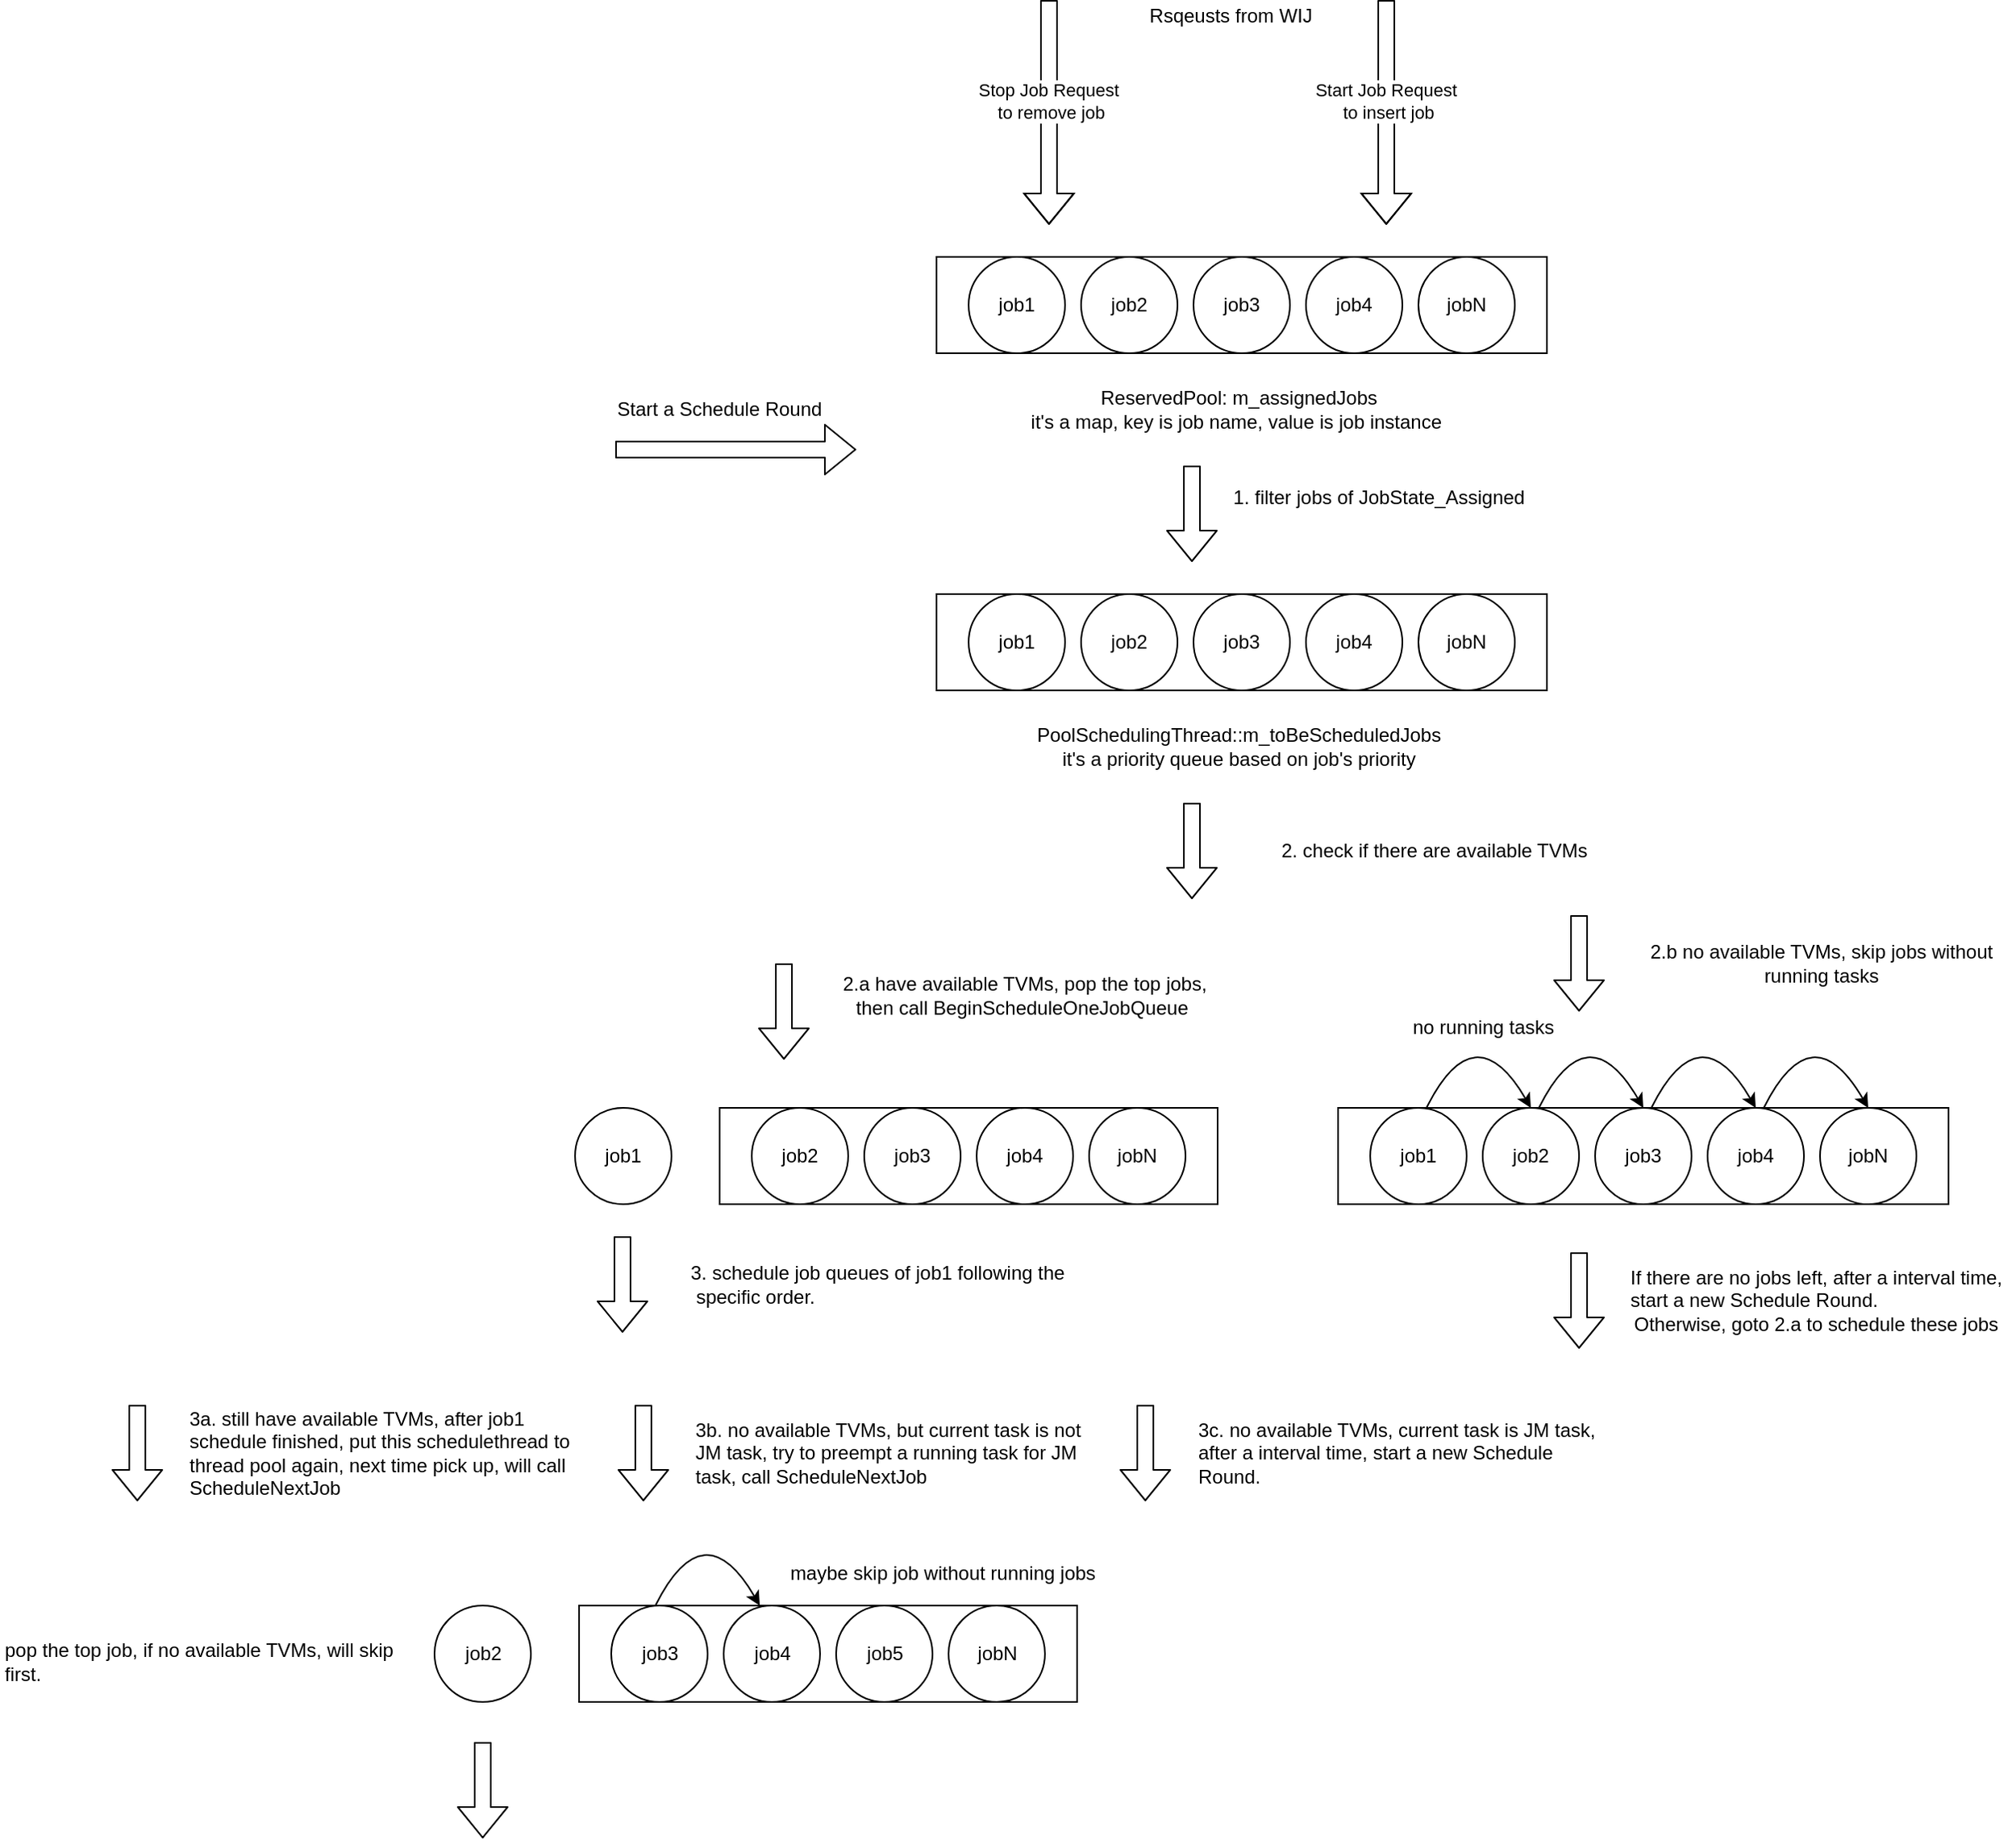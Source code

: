 <mxfile version="13.6.2" type="github">
  <diagram id="Af-E0rmEuBw-firK7_nA" name="Page-1">
    <mxGraphModel dx="2272" dy="762" grid="1" gridSize="10" guides="1" tooltips="1" connect="1" arrows="1" fold="1" page="1" pageScale="1" pageWidth="850" pageHeight="1100" math="0" shadow="0">
      <root>
        <mxCell id="0" />
        <mxCell id="1" parent="0" />
        <mxCell id="HLEY5dHJLPrmfTfhx0Ch-1" value="" style="rounded=0;whiteSpace=wrap;html=1;" vertex="1" parent="1">
          <mxGeometry x="110" y="320" width="380" height="60" as="geometry" />
        </mxCell>
        <mxCell id="HLEY5dHJLPrmfTfhx0Ch-2" value="job1" style="ellipse;whiteSpace=wrap;html=1;aspect=fixed;" vertex="1" parent="1">
          <mxGeometry x="130" y="320" width="60" height="60" as="geometry" />
        </mxCell>
        <mxCell id="HLEY5dHJLPrmfTfhx0Ch-4" value="job2" style="ellipse;whiteSpace=wrap;html=1;aspect=fixed;" vertex="1" parent="1">
          <mxGeometry x="200" y="320" width="60" height="60" as="geometry" />
        </mxCell>
        <mxCell id="HLEY5dHJLPrmfTfhx0Ch-5" value="job3" style="ellipse;whiteSpace=wrap;html=1;aspect=fixed;" vertex="1" parent="1">
          <mxGeometry x="270" y="320" width="60" height="60" as="geometry" />
        </mxCell>
        <mxCell id="HLEY5dHJLPrmfTfhx0Ch-6" value="job4" style="ellipse;whiteSpace=wrap;html=1;aspect=fixed;" vertex="1" parent="1">
          <mxGeometry x="340" y="320" width="60" height="60" as="geometry" />
        </mxCell>
        <mxCell id="HLEY5dHJLPrmfTfhx0Ch-7" value="jobN" style="ellipse;whiteSpace=wrap;html=1;aspect=fixed;" vertex="1" parent="1">
          <mxGeometry x="410" y="320" width="60" height="60" as="geometry" />
        </mxCell>
        <mxCell id="HLEY5dHJLPrmfTfhx0Ch-8" value="ReservedPool: m_assignedJobs&amp;nbsp;&lt;br&gt;it&#39;s a map, key is job name, value is job instance&amp;nbsp;&amp;nbsp;" style="text;html=1;strokeColor=none;fillColor=none;align=center;verticalAlign=middle;whiteSpace=wrap;rounded=0;" vertex="1" parent="1">
          <mxGeometry x="165" y="400" width="270" height="30" as="geometry" />
        </mxCell>
        <mxCell id="HLEY5dHJLPrmfTfhx0Ch-9" value="" style="shape=flexArrow;endArrow=classic;html=1;" edge="1" parent="1">
          <mxGeometry width="50" height="50" relative="1" as="geometry">
            <mxPoint x="180" y="160" as="sourcePoint" />
            <mxPoint x="180" y="300" as="targetPoint" />
            <Array as="points">
              <mxPoint x="180" y="240" />
            </Array>
          </mxGeometry>
        </mxCell>
        <mxCell id="HLEY5dHJLPrmfTfhx0Ch-11" value="Stop Job Request&amp;nbsp;&lt;br&gt;to remove job" style="edgeLabel;html=1;align=center;verticalAlign=middle;resizable=0;points=[];" vertex="1" connectable="0" parent="HLEY5dHJLPrmfTfhx0Ch-9">
          <mxGeometry x="0.143" y="17" relative="1" as="geometry">
            <mxPoint x="-16" y="-17" as="offset" />
          </mxGeometry>
        </mxCell>
        <mxCell id="HLEY5dHJLPrmfTfhx0Ch-12" value="" style="shape=flexArrow;endArrow=classic;html=1;" edge="1" parent="1">
          <mxGeometry width="50" height="50" relative="1" as="geometry">
            <mxPoint x="390" y="160" as="sourcePoint" />
            <mxPoint x="390" y="300" as="targetPoint" />
            <Array as="points">
              <mxPoint x="390" y="240" />
            </Array>
          </mxGeometry>
        </mxCell>
        <mxCell id="HLEY5dHJLPrmfTfhx0Ch-13" value="Start Job Request&amp;nbsp;&lt;br&gt;to insert job" style="edgeLabel;html=1;align=center;verticalAlign=middle;resizable=0;points=[];" vertex="1" connectable="0" parent="HLEY5dHJLPrmfTfhx0Ch-12">
          <mxGeometry x="0.143" y="17" relative="1" as="geometry">
            <mxPoint x="-16" y="-17" as="offset" />
          </mxGeometry>
        </mxCell>
        <mxCell id="HLEY5dHJLPrmfTfhx0Ch-14" value="Rsqeusts from WIJ&amp;nbsp;" style="text;html=1;strokeColor=none;fillColor=none;align=center;verticalAlign=middle;whiteSpace=wrap;rounded=0;" vertex="1" parent="1">
          <mxGeometry x="240" y="160" width="110" height="20" as="geometry" />
        </mxCell>
        <mxCell id="HLEY5dHJLPrmfTfhx0Ch-16" value="" style="rounded=0;whiteSpace=wrap;html=1;" vertex="1" parent="1">
          <mxGeometry x="110" y="530" width="380" height="60" as="geometry" />
        </mxCell>
        <mxCell id="HLEY5dHJLPrmfTfhx0Ch-17" value="job1" style="ellipse;whiteSpace=wrap;html=1;aspect=fixed;" vertex="1" parent="1">
          <mxGeometry x="130" y="530" width="60" height="60" as="geometry" />
        </mxCell>
        <mxCell id="HLEY5dHJLPrmfTfhx0Ch-18" value="job2" style="ellipse;whiteSpace=wrap;html=1;aspect=fixed;" vertex="1" parent="1">
          <mxGeometry x="200" y="530" width="60" height="60" as="geometry" />
        </mxCell>
        <mxCell id="HLEY5dHJLPrmfTfhx0Ch-19" value="job3" style="ellipse;whiteSpace=wrap;html=1;aspect=fixed;" vertex="1" parent="1">
          <mxGeometry x="270" y="530" width="60" height="60" as="geometry" />
        </mxCell>
        <mxCell id="HLEY5dHJLPrmfTfhx0Ch-20" value="job4" style="ellipse;whiteSpace=wrap;html=1;aspect=fixed;" vertex="1" parent="1">
          <mxGeometry x="340" y="530" width="60" height="60" as="geometry" />
        </mxCell>
        <mxCell id="HLEY5dHJLPrmfTfhx0Ch-21" value="jobN" style="ellipse;whiteSpace=wrap;html=1;aspect=fixed;" vertex="1" parent="1">
          <mxGeometry x="410" y="530" width="60" height="60" as="geometry" />
        </mxCell>
        <mxCell id="HLEY5dHJLPrmfTfhx0Ch-22" value="" style="shape=flexArrow;endArrow=classic;html=1;" edge="1" parent="1">
          <mxGeometry width="50" height="50" relative="1" as="geometry">
            <mxPoint x="269" y="450" as="sourcePoint" />
            <mxPoint x="269" y="510" as="targetPoint" />
          </mxGeometry>
        </mxCell>
        <mxCell id="HLEY5dHJLPrmfTfhx0Ch-24" value="1. filter jobs of JobState_Assigned" style="text;html=1;align=center;verticalAlign=middle;resizable=0;points=[];autosize=1;" vertex="1" parent="1">
          <mxGeometry x="285" y="460" width="200" height="20" as="geometry" />
        </mxCell>
        <mxCell id="HLEY5dHJLPrmfTfhx0Ch-26" value="PoolSchedulingThread::m_toBeScheduledJobs&amp;nbsp;&lt;br&gt;it&#39;s a priority queue based on job&#39;s priority&amp;nbsp;" style="text;html=1;strokeColor=none;fillColor=none;align=center;verticalAlign=middle;whiteSpace=wrap;rounded=0;" vertex="1" parent="1">
          <mxGeometry x="135" y="610" width="330" height="30" as="geometry" />
        </mxCell>
        <mxCell id="HLEY5dHJLPrmfTfhx0Ch-29" value="" style="shape=flexArrow;endArrow=classic;html=1;" edge="1" parent="1">
          <mxGeometry width="50" height="50" relative="1" as="geometry">
            <mxPoint x="-90" y="440" as="sourcePoint" />
            <mxPoint x="60" y="440" as="targetPoint" />
          </mxGeometry>
        </mxCell>
        <mxCell id="HLEY5dHJLPrmfTfhx0Ch-30" value="Start a Schedule Round" style="text;html=1;strokeColor=none;fillColor=none;align=center;verticalAlign=middle;whiteSpace=wrap;rounded=0;" vertex="1" parent="1">
          <mxGeometry x="-110" y="410" width="170" height="10" as="geometry" />
        </mxCell>
        <mxCell id="HLEY5dHJLPrmfTfhx0Ch-31" value="" style="rounded=0;whiteSpace=wrap;html=1;" vertex="1" parent="1">
          <mxGeometry x="360" y="850" width="380" height="60" as="geometry" />
        </mxCell>
        <mxCell id="HLEY5dHJLPrmfTfhx0Ch-32" value="job1" style="ellipse;whiteSpace=wrap;html=1;aspect=fixed;" vertex="1" parent="1">
          <mxGeometry x="380" y="850" width="60" height="60" as="geometry" />
        </mxCell>
        <mxCell id="HLEY5dHJLPrmfTfhx0Ch-33" value="job2" style="ellipse;whiteSpace=wrap;html=1;aspect=fixed;" vertex="1" parent="1">
          <mxGeometry x="450" y="850" width="60" height="60" as="geometry" />
        </mxCell>
        <mxCell id="HLEY5dHJLPrmfTfhx0Ch-34" value="job3" style="ellipse;whiteSpace=wrap;html=1;aspect=fixed;" vertex="1" parent="1">
          <mxGeometry x="520" y="850" width="60" height="60" as="geometry" />
        </mxCell>
        <mxCell id="HLEY5dHJLPrmfTfhx0Ch-35" value="job4" style="ellipse;whiteSpace=wrap;html=1;aspect=fixed;" vertex="1" parent="1">
          <mxGeometry x="590" y="850" width="60" height="60" as="geometry" />
        </mxCell>
        <mxCell id="HLEY5dHJLPrmfTfhx0Ch-36" value="jobN" style="ellipse;whiteSpace=wrap;html=1;aspect=fixed;" vertex="1" parent="1">
          <mxGeometry x="660" y="850" width="60" height="60" as="geometry" />
        </mxCell>
        <mxCell id="HLEY5dHJLPrmfTfhx0Ch-41" value="" style="curved=1;endArrow=classic;html=1;entryX=0.5;entryY=0;entryDx=0;entryDy=0;" edge="1" parent="1" target="HLEY5dHJLPrmfTfhx0Ch-33">
          <mxGeometry width="50" height="50" relative="1" as="geometry">
            <mxPoint x="415" y="850" as="sourcePoint" />
            <mxPoint x="465" y="800" as="targetPoint" />
            <Array as="points">
              <mxPoint x="445" y="790" />
            </Array>
          </mxGeometry>
        </mxCell>
        <mxCell id="HLEY5dHJLPrmfTfhx0Ch-42" value="" style="curved=1;endArrow=classic;html=1;entryX=0.5;entryY=0;entryDx=0;entryDy=0;" edge="1" parent="1">
          <mxGeometry width="50" height="50" relative="1" as="geometry">
            <mxPoint x="485" y="850" as="sourcePoint" />
            <mxPoint x="550" y="850" as="targetPoint" />
            <Array as="points">
              <mxPoint x="515" y="790" />
            </Array>
          </mxGeometry>
        </mxCell>
        <mxCell id="HLEY5dHJLPrmfTfhx0Ch-44" value="" style="curved=1;endArrow=classic;html=1;entryX=0.5;entryY=0;entryDx=0;entryDy=0;" edge="1" parent="1">
          <mxGeometry width="50" height="50" relative="1" as="geometry">
            <mxPoint x="555" y="850" as="sourcePoint" />
            <mxPoint x="620" y="850" as="targetPoint" />
            <Array as="points">
              <mxPoint x="585" y="790" />
            </Array>
          </mxGeometry>
        </mxCell>
        <mxCell id="HLEY5dHJLPrmfTfhx0Ch-45" value="" style="curved=1;endArrow=classic;html=1;entryX=0.5;entryY=0;entryDx=0;entryDy=0;" edge="1" parent="1">
          <mxGeometry width="50" height="50" relative="1" as="geometry">
            <mxPoint x="625" y="850" as="sourcePoint" />
            <mxPoint x="690" y="850" as="targetPoint" />
            <Array as="points">
              <mxPoint x="655" y="790" />
            </Array>
          </mxGeometry>
        </mxCell>
        <mxCell id="HLEY5dHJLPrmfTfhx0Ch-47" value="" style="shape=flexArrow;endArrow=classic;html=1;" edge="1" parent="1">
          <mxGeometry width="50" height="50" relative="1" as="geometry">
            <mxPoint x="269" y="660" as="sourcePoint" />
            <mxPoint x="269" y="720" as="targetPoint" />
          </mxGeometry>
        </mxCell>
        <mxCell id="HLEY5dHJLPrmfTfhx0Ch-48" value="2. check if there are available TVMs" style="text;html=1;strokeColor=none;fillColor=none;align=center;verticalAlign=middle;whiteSpace=wrap;rounded=0;" vertex="1" parent="1">
          <mxGeometry x="300" y="670" width="240" height="40" as="geometry" />
        </mxCell>
        <mxCell id="HLEY5dHJLPrmfTfhx0Ch-49" value="no running tasks" style="text;html=1;align=center;verticalAlign=middle;resizable=0;points=[];autosize=1;" vertex="1" parent="1">
          <mxGeometry x="400" y="790" width="100" height="20" as="geometry" />
        </mxCell>
        <mxCell id="HLEY5dHJLPrmfTfhx0Ch-50" value="" style="shape=flexArrow;endArrow=classic;html=1;" edge="1" parent="1">
          <mxGeometry width="50" height="50" relative="1" as="geometry">
            <mxPoint x="510" y="730" as="sourcePoint" />
            <mxPoint x="510" y="790" as="targetPoint" />
          </mxGeometry>
        </mxCell>
        <mxCell id="HLEY5dHJLPrmfTfhx0Ch-51" value="2.b no available TVMs, skip jobs without running tasks" style="text;html=1;strokeColor=none;fillColor=none;align=center;verticalAlign=middle;whiteSpace=wrap;rounded=0;" vertex="1" parent="1">
          <mxGeometry x="541" y="740" width="240" height="40" as="geometry" />
        </mxCell>
        <mxCell id="HLEY5dHJLPrmfTfhx0Ch-52" value="" style="shape=flexArrow;endArrow=classic;html=1;" edge="1" parent="1">
          <mxGeometry width="50" height="50" relative="1" as="geometry">
            <mxPoint x="510" y="940" as="sourcePoint" />
            <mxPoint x="510" y="1000" as="targetPoint" />
          </mxGeometry>
        </mxCell>
        <mxCell id="HLEY5dHJLPrmfTfhx0Ch-53" value="&lt;div style=&quot;text-align: left&quot;&gt;&lt;span&gt;If there are no jobs left, after a interval time, start a new Schedule Round.&amp;nbsp;&lt;/span&gt;&lt;/div&gt;Otherwise, goto 2.a to schedule these jobs&amp;nbsp;&amp;nbsp;" style="text;html=1;strokeColor=none;fillColor=none;align=center;verticalAlign=middle;whiteSpace=wrap;rounded=0;" vertex="1" parent="1">
          <mxGeometry x="541" y="950" width="240" height="40" as="geometry" />
        </mxCell>
        <mxCell id="HLEY5dHJLPrmfTfhx0Ch-54" value="" style="rounded=0;whiteSpace=wrap;html=1;" vertex="1" parent="1">
          <mxGeometry x="-25" y="850" width="310" height="60" as="geometry" />
        </mxCell>
        <mxCell id="HLEY5dHJLPrmfTfhx0Ch-55" value="job1" style="ellipse;whiteSpace=wrap;html=1;aspect=fixed;" vertex="1" parent="1">
          <mxGeometry x="-115" y="850" width="60" height="60" as="geometry" />
        </mxCell>
        <mxCell id="HLEY5dHJLPrmfTfhx0Ch-56" value="job2" style="ellipse;whiteSpace=wrap;html=1;aspect=fixed;" vertex="1" parent="1">
          <mxGeometry x="-5" y="850" width="60" height="60" as="geometry" />
        </mxCell>
        <mxCell id="HLEY5dHJLPrmfTfhx0Ch-57" value="job3" style="ellipse;whiteSpace=wrap;html=1;aspect=fixed;" vertex="1" parent="1">
          <mxGeometry x="65" y="850" width="60" height="60" as="geometry" />
        </mxCell>
        <mxCell id="HLEY5dHJLPrmfTfhx0Ch-58" value="job4" style="ellipse;whiteSpace=wrap;html=1;aspect=fixed;" vertex="1" parent="1">
          <mxGeometry x="135" y="850" width="60" height="60" as="geometry" />
        </mxCell>
        <mxCell id="HLEY5dHJLPrmfTfhx0Ch-59" value="jobN" style="ellipse;whiteSpace=wrap;html=1;aspect=fixed;" vertex="1" parent="1">
          <mxGeometry x="205" y="850" width="60" height="60" as="geometry" />
        </mxCell>
        <mxCell id="HLEY5dHJLPrmfTfhx0Ch-60" value="" style="shape=flexArrow;endArrow=classic;html=1;" edge="1" parent="1">
          <mxGeometry width="50" height="50" relative="1" as="geometry">
            <mxPoint x="15" y="760" as="sourcePoint" />
            <mxPoint x="15" y="820" as="targetPoint" />
          </mxGeometry>
        </mxCell>
        <mxCell id="HLEY5dHJLPrmfTfhx0Ch-61" value="2.a have available TVMs, pop the top jobs, then call BeginScheduleOneJobQueue&amp;nbsp;" style="text;html=1;strokeColor=none;fillColor=none;align=center;verticalAlign=middle;whiteSpace=wrap;rounded=0;" vertex="1" parent="1">
          <mxGeometry x="45" y="760" width="240" height="40" as="geometry" />
        </mxCell>
        <mxCell id="HLEY5dHJLPrmfTfhx0Ch-63" value="" style="shape=flexArrow;endArrow=classic;html=1;" edge="1" parent="1">
          <mxGeometry width="50" height="50" relative="1" as="geometry">
            <mxPoint x="-85.5" y="930" as="sourcePoint" />
            <mxPoint x="-85.5" y="990" as="targetPoint" />
          </mxGeometry>
        </mxCell>
        <mxCell id="HLEY5dHJLPrmfTfhx0Ch-65" value="3. schedule job queues of job1 following the&amp;nbsp; &amp;nbsp;specific order." style="text;html=1;strokeColor=none;fillColor=none;align=left;verticalAlign=middle;whiteSpace=wrap;rounded=0;" vertex="1" parent="1">
          <mxGeometry x="-45" y="940" width="240" height="40" as="geometry" />
        </mxCell>
        <mxCell id="HLEY5dHJLPrmfTfhx0Ch-66" value="" style="shape=flexArrow;endArrow=classic;html=1;" edge="1" parent="1">
          <mxGeometry width="50" height="50" relative="1" as="geometry">
            <mxPoint x="-387.5" y="1035" as="sourcePoint" />
            <mxPoint x="-387.5" y="1095" as="targetPoint" />
          </mxGeometry>
        </mxCell>
        <mxCell id="HLEY5dHJLPrmfTfhx0Ch-67" value="3a. still have available TVMs,&amp;nbsp;after job1 schedule finished, put this schedulethread to thread pool again, next time pick up, will call ScheduleNextJob" style="text;html=1;strokeColor=none;fillColor=none;align=left;verticalAlign=middle;whiteSpace=wrap;rounded=0;" vertex="1" parent="1">
          <mxGeometry x="-357" y="1030" width="259.5" height="70" as="geometry" />
        </mxCell>
        <mxCell id="HLEY5dHJLPrmfTfhx0Ch-68" value="" style="shape=flexArrow;endArrow=classic;html=1;" edge="1" parent="1">
          <mxGeometry width="50" height="50" relative="1" as="geometry">
            <mxPoint x="-72.5" y="1035" as="sourcePoint" />
            <mxPoint x="-72.5" y="1095" as="targetPoint" />
          </mxGeometry>
        </mxCell>
        <mxCell id="HLEY5dHJLPrmfTfhx0Ch-69" value="3b. no available TVMs, but current task is not JM task, try to preempt a running task for JM task, call ScheduleNextJob" style="text;html=1;strokeColor=none;fillColor=none;align=left;verticalAlign=middle;whiteSpace=wrap;rounded=0;" vertex="1" parent="1">
          <mxGeometry x="-42" y="1030" width="259.5" height="70" as="geometry" />
        </mxCell>
        <mxCell id="HLEY5dHJLPrmfTfhx0Ch-70" value="" style="shape=flexArrow;endArrow=classic;html=1;" edge="1" parent="1">
          <mxGeometry width="50" height="50" relative="1" as="geometry">
            <mxPoint x="240" y="1035" as="sourcePoint" />
            <mxPoint x="240" y="1095" as="targetPoint" />
          </mxGeometry>
        </mxCell>
        <mxCell id="HLEY5dHJLPrmfTfhx0Ch-71" value="3c. no available TVMs, current task is JM task, after a interval time, start a new Schedule Round.&amp;nbsp;" style="text;html=1;strokeColor=none;fillColor=none;align=left;verticalAlign=middle;whiteSpace=wrap;rounded=0;" vertex="1" parent="1">
          <mxGeometry x="270.5" y="1030" width="258.5" height="70" as="geometry" />
        </mxCell>
        <mxCell id="HLEY5dHJLPrmfTfhx0Ch-72" value="" style="rounded=0;whiteSpace=wrap;html=1;" vertex="1" parent="1">
          <mxGeometry x="-112.5" y="1160" width="310" height="60" as="geometry" />
        </mxCell>
        <mxCell id="HLEY5dHJLPrmfTfhx0Ch-73" value="job2" style="ellipse;whiteSpace=wrap;html=1;aspect=fixed;" vertex="1" parent="1">
          <mxGeometry x="-202.5" y="1160" width="60" height="60" as="geometry" />
        </mxCell>
        <mxCell id="HLEY5dHJLPrmfTfhx0Ch-74" value="job3" style="ellipse;whiteSpace=wrap;html=1;aspect=fixed;" vertex="1" parent="1">
          <mxGeometry x="-92.5" y="1160" width="60" height="60" as="geometry" />
        </mxCell>
        <mxCell id="HLEY5dHJLPrmfTfhx0Ch-75" value="job4" style="ellipse;whiteSpace=wrap;html=1;aspect=fixed;" vertex="1" parent="1">
          <mxGeometry x="-22.5" y="1160" width="60" height="60" as="geometry" />
        </mxCell>
        <mxCell id="HLEY5dHJLPrmfTfhx0Ch-76" value="job5" style="ellipse;whiteSpace=wrap;html=1;aspect=fixed;" vertex="1" parent="1">
          <mxGeometry x="47.5" y="1160" width="60" height="60" as="geometry" />
        </mxCell>
        <mxCell id="HLEY5dHJLPrmfTfhx0Ch-77" value="jobN" style="ellipse;whiteSpace=wrap;html=1;aspect=fixed;" vertex="1" parent="1">
          <mxGeometry x="117.5" y="1160" width="60" height="60" as="geometry" />
        </mxCell>
        <mxCell id="HLEY5dHJLPrmfTfhx0Ch-78" value="" style="curved=1;endArrow=classic;html=1;entryX=0.5;entryY=0;entryDx=0;entryDy=0;" edge="1" parent="1">
          <mxGeometry width="50" height="50" relative="1" as="geometry">
            <mxPoint x="-65" y="1160" as="sourcePoint" />
            <mxPoint y="1160" as="targetPoint" />
            <Array as="points">
              <mxPoint x="-35" y="1100" />
            </Array>
          </mxGeometry>
        </mxCell>
        <mxCell id="HLEY5dHJLPrmfTfhx0Ch-81" value="maybe skip job without running jobs" style="text;html=1;strokeColor=none;fillColor=none;align=center;verticalAlign=middle;whiteSpace=wrap;rounded=0;" vertex="1" parent="1">
          <mxGeometry x="10" y="1130" width="207.5" height="20" as="geometry" />
        </mxCell>
        <mxCell id="HLEY5dHJLPrmfTfhx0Ch-82" value="" style="shape=flexArrow;endArrow=classic;html=1;" edge="1" parent="1">
          <mxGeometry width="50" height="50" relative="1" as="geometry">
            <mxPoint x="-172.5" y="1245" as="sourcePoint" />
            <mxPoint x="-172.5" y="1305" as="targetPoint" />
          </mxGeometry>
        </mxCell>
        <mxCell id="HLEY5dHJLPrmfTfhx0Ch-83" value="pop the top job, if no available TVMs, will skip first.&amp;nbsp;" style="text;html=1;strokeColor=none;fillColor=none;align=left;verticalAlign=middle;whiteSpace=wrap;rounded=0;" vertex="1" parent="1">
          <mxGeometry x="-472.5" y="1160" width="259.5" height="70" as="geometry" />
        </mxCell>
      </root>
    </mxGraphModel>
  </diagram>
</mxfile>
